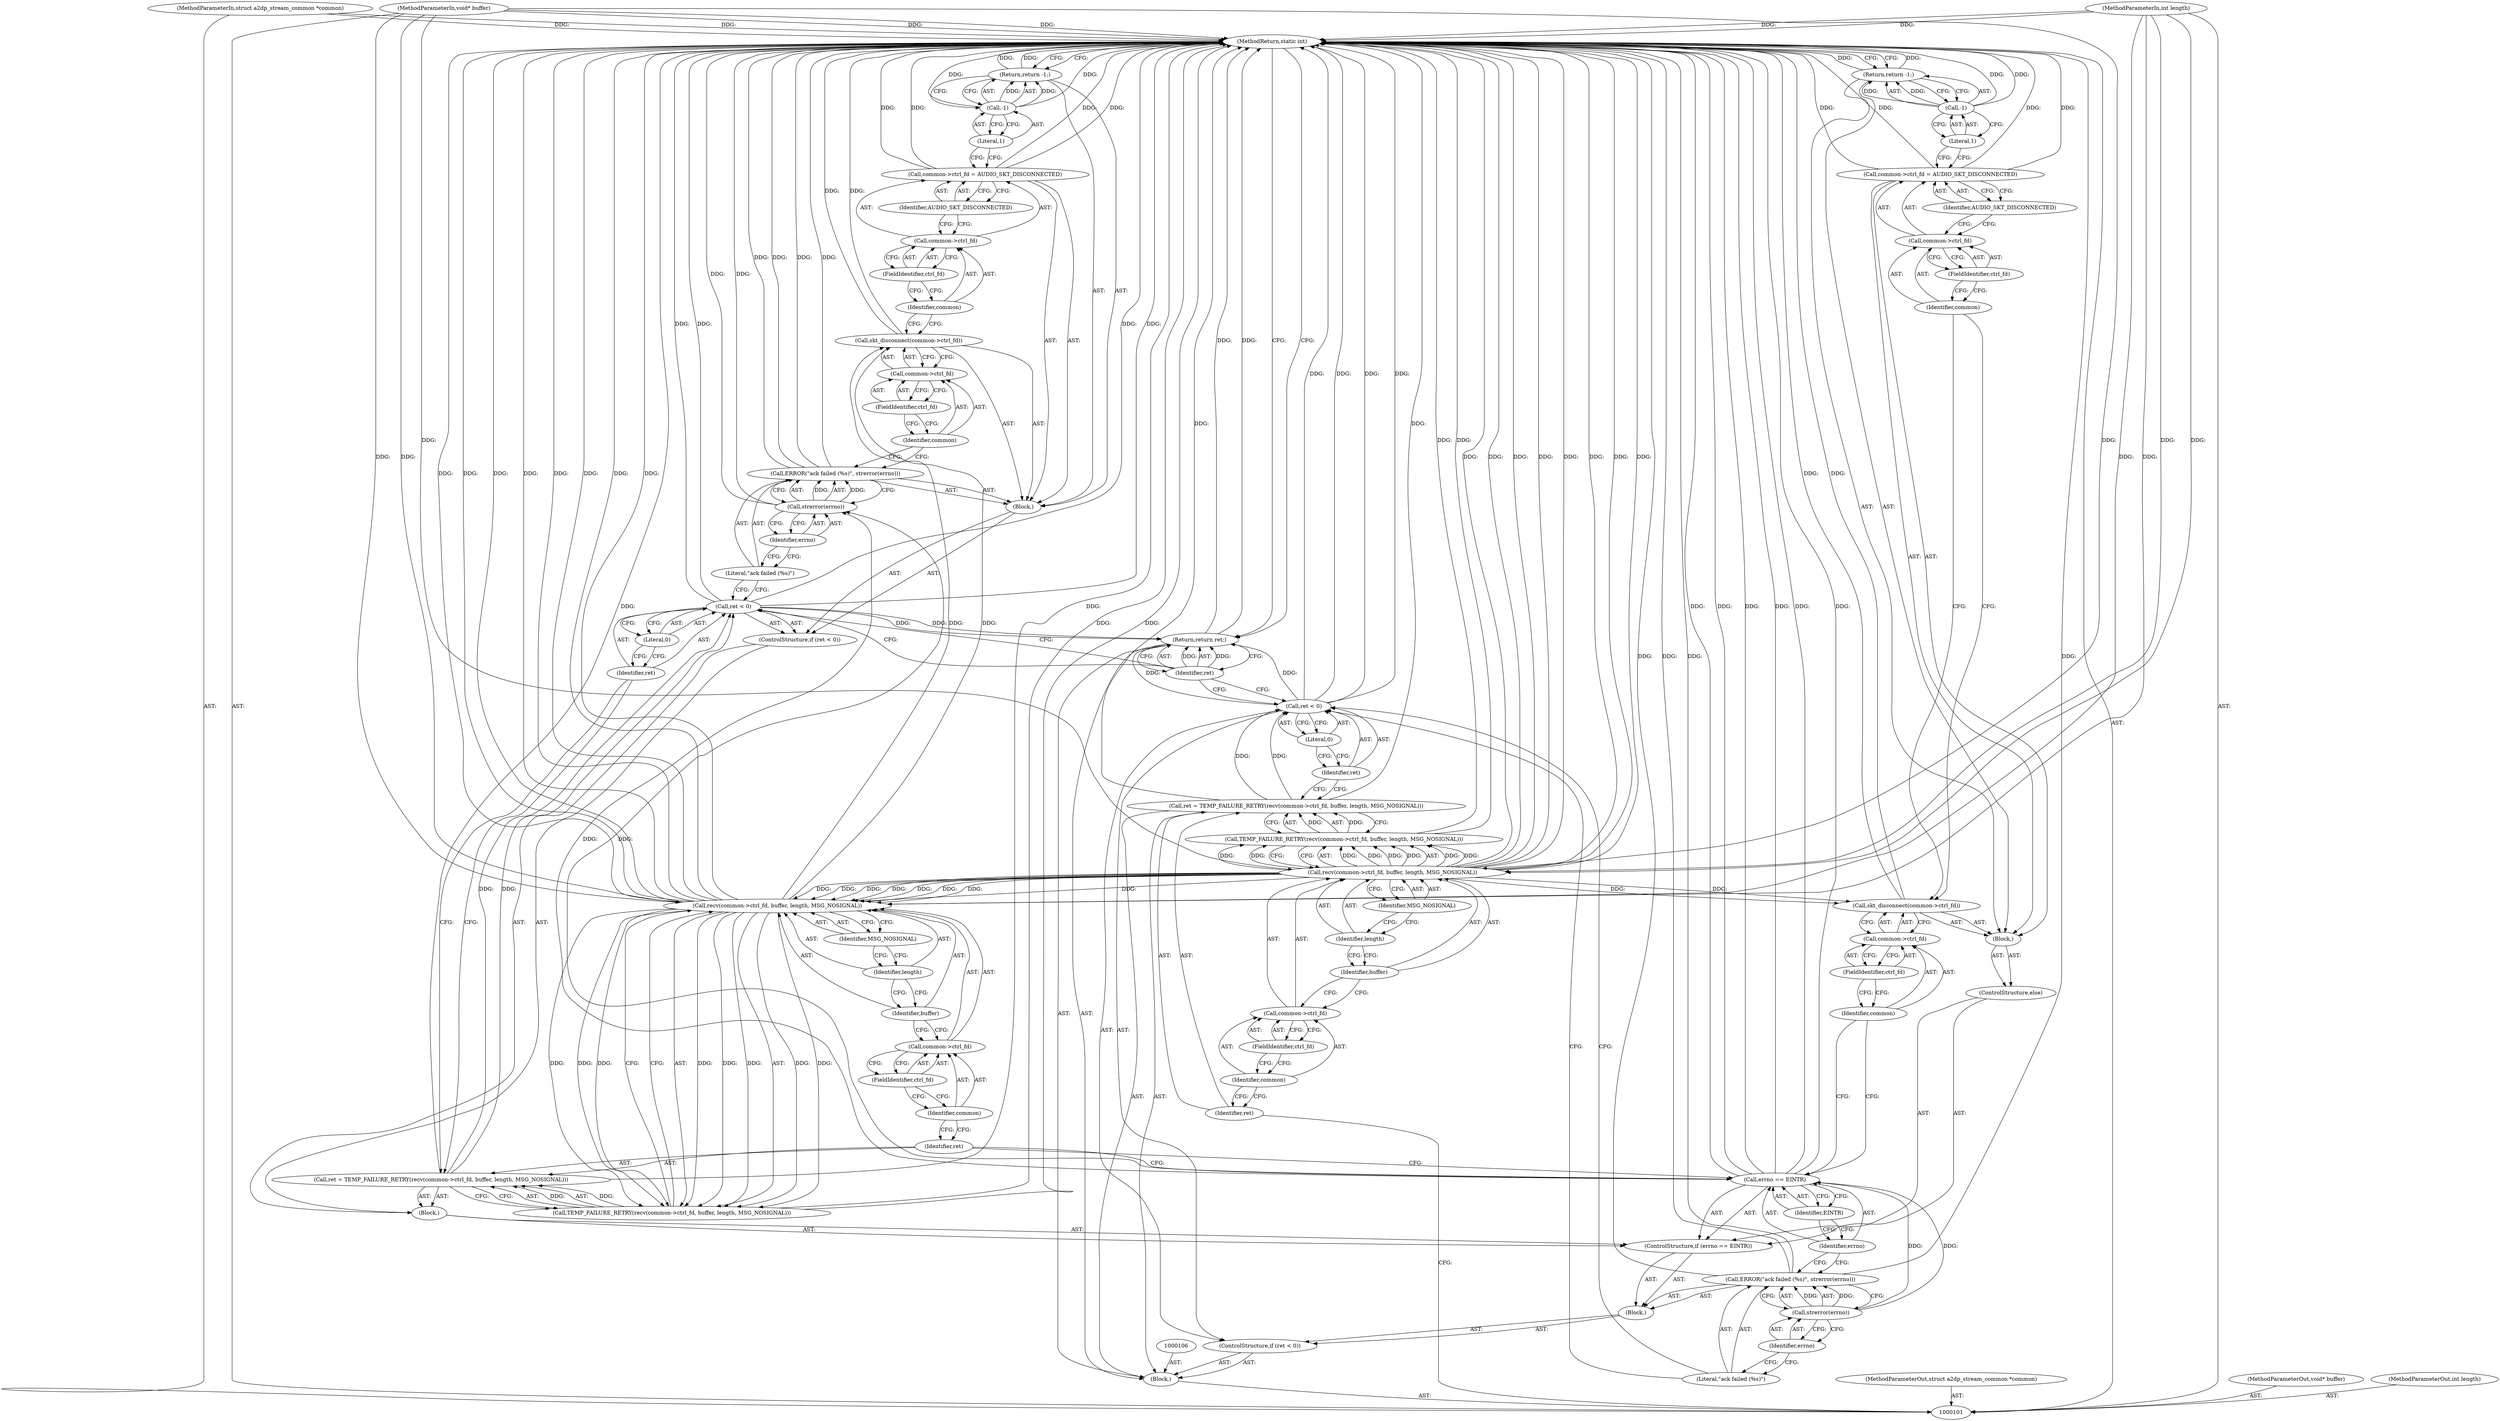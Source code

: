 digraph "0_Android_472271b153c5dc53c28beac55480a8d8434b2d5c_0" {
"1000178" [label="(MethodReturn,static int)"];
"1000102" [label="(MethodParameterIn,struct a2dp_stream_common *common)"];
"1000235" [label="(MethodParameterOut,struct a2dp_stream_common *common)"];
"1000103" [label="(MethodParameterIn,void* buffer)"];
"1000236" [label="(MethodParameterOut,void* buffer)"];
"1000104" [label="(MethodParameterIn,int length)"];
"1000237" [label="(MethodParameterOut,int length)"];
"1000131" [label="(Call,ret = TEMP_FAILURE_RETRY(recv(common->ctrl_fd, buffer, length, MSG_NOSIGNAL)))"];
"1000132" [label="(Identifier,ret)"];
"1000133" [label="(Call,TEMP_FAILURE_RETRY(recv(common->ctrl_fd, buffer, length, MSG_NOSIGNAL)))"];
"1000134" [label="(Call,recv(common->ctrl_fd, buffer, length, MSG_NOSIGNAL))"];
"1000135" [label="(Call,common->ctrl_fd)"];
"1000136" [label="(Identifier,common)"];
"1000137" [label="(FieldIdentifier,ctrl_fd)"];
"1000138" [label="(Identifier,buffer)"];
"1000139" [label="(Identifier,length)"];
"1000140" [label="(Identifier,MSG_NOSIGNAL)"];
"1000141" [label="(ControlStructure,if (ret < 0))"];
"1000142" [label="(Call,ret < 0)"];
"1000143" [label="(Identifier,ret)"];
"1000144" [label="(Literal,0)"];
"1000145" [label="(Block,)"];
"1000146" [label="(Call,ERROR(\"ack failed (%s)\", strerror(errno)))"];
"1000147" [label="(Literal,\"ack failed (%s)\")"];
"1000148" [label="(Call,strerror(errno))"];
"1000149" [label="(Identifier,errno)"];
"1000150" [label="(Call,skt_disconnect(common->ctrl_fd))"];
"1000151" [label="(Call,common->ctrl_fd)"];
"1000152" [label="(Identifier,common)"];
"1000153" [label="(FieldIdentifier,ctrl_fd)"];
"1000154" [label="(Call,common->ctrl_fd = AUDIO_SKT_DISCONNECTED)"];
"1000155" [label="(Call,common->ctrl_fd)"];
"1000156" [label="(Identifier,common)"];
"1000157" [label="(FieldIdentifier,ctrl_fd)"];
"1000158" [label="(Identifier,AUDIO_SKT_DISCONNECTED)"];
"1000159" [label="(Return,return -1;)"];
"1000160" [label="(Call,-1)"];
"1000161" [label="(Literal,1)"];
"1000162" [label="(ControlStructure,else)"];
"1000105" [label="(Block,)"];
"1000163" [label="(Block,)"];
"1000164" [label="(Call,skt_disconnect(common->ctrl_fd))"];
"1000165" [label="(Call,common->ctrl_fd)"];
"1000166" [label="(Identifier,common)"];
"1000167" [label="(FieldIdentifier,ctrl_fd)"];
"1000168" [label="(Call,common->ctrl_fd = AUDIO_SKT_DISCONNECTED)"];
"1000169" [label="(Call,common->ctrl_fd)"];
"1000170" [label="(Identifier,common)"];
"1000171" [label="(FieldIdentifier,ctrl_fd)"];
"1000172" [label="(Identifier,AUDIO_SKT_DISCONNECTED)"];
"1000173" [label="(Return,return -1;)"];
"1000174" [label="(Call,-1)"];
"1000175" [label="(Literal,1)"];
"1000176" [label="(Return,return ret;)"];
"1000177" [label="(Identifier,ret)"];
"1000109" [label="(Call,TEMP_FAILURE_RETRY(recv(common->ctrl_fd, buffer, length, MSG_NOSIGNAL)))"];
"1000110" [label="(Call,recv(common->ctrl_fd, buffer, length, MSG_NOSIGNAL))"];
"1000111" [label="(Call,common->ctrl_fd)"];
"1000112" [label="(Identifier,common)"];
"1000113" [label="(FieldIdentifier,ctrl_fd)"];
"1000114" [label="(Identifier,buffer)"];
"1000115" [label="(Identifier,length)"];
"1000116" [label="(Identifier,MSG_NOSIGNAL)"];
"1000107" [label="(Call,ret = TEMP_FAILURE_RETRY(recv(common->ctrl_fd, buffer, length, MSG_NOSIGNAL)))"];
"1000108" [label="(Identifier,ret)"];
"1000120" [label="(Literal,0)"];
"1000117" [label="(ControlStructure,if (ret < 0))"];
"1000118" [label="(Call,ret < 0)"];
"1000119" [label="(Identifier,ret)"];
"1000121" [label="(Block,)"];
"1000123" [label="(Literal,\"ack failed (%s)\")"];
"1000124" [label="(Call,strerror(errno))"];
"1000125" [label="(Identifier,errno)"];
"1000122" [label="(Call,ERROR(\"ack failed (%s)\", strerror(errno)))"];
"1000127" [label="(Call,errno == EINTR)"];
"1000128" [label="(Identifier,errno)"];
"1000129" [label="(Identifier,EINTR)"];
"1000126" [label="(ControlStructure,if (errno == EINTR))"];
"1000130" [label="(Block,)"];
"1000178" -> "1000101"  [label="AST: "];
"1000178" -> "1000159"  [label="CFG: "];
"1000178" -> "1000173"  [label="CFG: "];
"1000178" -> "1000176"  [label="CFG: "];
"1000173" -> "1000178"  [label="DDG: "];
"1000168" -> "1000178"  [label="DDG: "];
"1000168" -> "1000178"  [label="DDG: "];
"1000104" -> "1000178"  [label="DDG: "];
"1000134" -> "1000178"  [label="DDG: "];
"1000134" -> "1000178"  [label="DDG: "];
"1000134" -> "1000178"  [label="DDG: "];
"1000134" -> "1000178"  [label="DDG: "];
"1000110" -> "1000178"  [label="DDG: "];
"1000110" -> "1000178"  [label="DDG: "];
"1000110" -> "1000178"  [label="DDG: "];
"1000110" -> "1000178"  [label="DDG: "];
"1000127" -> "1000178"  [label="DDG: "];
"1000127" -> "1000178"  [label="DDG: "];
"1000127" -> "1000178"  [label="DDG: "];
"1000118" -> "1000178"  [label="DDG: "];
"1000118" -> "1000178"  [label="DDG: "];
"1000150" -> "1000178"  [label="DDG: "];
"1000146" -> "1000178"  [label="DDG: "];
"1000146" -> "1000178"  [label="DDG: "];
"1000164" -> "1000178"  [label="DDG: "];
"1000142" -> "1000178"  [label="DDG: "];
"1000142" -> "1000178"  [label="DDG: "];
"1000160" -> "1000178"  [label="DDG: "];
"1000154" -> "1000178"  [label="DDG: "];
"1000154" -> "1000178"  [label="DDG: "];
"1000133" -> "1000178"  [label="DDG: "];
"1000103" -> "1000178"  [label="DDG: "];
"1000148" -> "1000178"  [label="DDG: "];
"1000131" -> "1000178"  [label="DDG: "];
"1000102" -> "1000178"  [label="DDG: "];
"1000109" -> "1000178"  [label="DDG: "];
"1000122" -> "1000178"  [label="DDG: "];
"1000122" -> "1000178"  [label="DDG: "];
"1000174" -> "1000178"  [label="DDG: "];
"1000107" -> "1000178"  [label="DDG: "];
"1000159" -> "1000178"  [label="DDG: "];
"1000176" -> "1000178"  [label="DDG: "];
"1000102" -> "1000101"  [label="AST: "];
"1000102" -> "1000178"  [label="DDG: "];
"1000235" -> "1000101"  [label="AST: "];
"1000103" -> "1000101"  [label="AST: "];
"1000103" -> "1000178"  [label="DDG: "];
"1000103" -> "1000110"  [label="DDG: "];
"1000103" -> "1000134"  [label="DDG: "];
"1000236" -> "1000101"  [label="AST: "];
"1000104" -> "1000101"  [label="AST: "];
"1000104" -> "1000178"  [label="DDG: "];
"1000104" -> "1000110"  [label="DDG: "];
"1000104" -> "1000134"  [label="DDG: "];
"1000237" -> "1000101"  [label="AST: "];
"1000131" -> "1000130"  [label="AST: "];
"1000131" -> "1000133"  [label="CFG: "];
"1000132" -> "1000131"  [label="AST: "];
"1000133" -> "1000131"  [label="AST: "];
"1000143" -> "1000131"  [label="CFG: "];
"1000131" -> "1000178"  [label="DDG: "];
"1000133" -> "1000131"  [label="DDG: "];
"1000131" -> "1000142"  [label="DDG: "];
"1000132" -> "1000131"  [label="AST: "];
"1000132" -> "1000127"  [label="CFG: "];
"1000136" -> "1000132"  [label="CFG: "];
"1000133" -> "1000131"  [label="AST: "];
"1000133" -> "1000134"  [label="CFG: "];
"1000134" -> "1000133"  [label="AST: "];
"1000131" -> "1000133"  [label="CFG: "];
"1000133" -> "1000178"  [label="DDG: "];
"1000133" -> "1000131"  [label="DDG: "];
"1000134" -> "1000133"  [label="DDG: "];
"1000134" -> "1000133"  [label="DDG: "];
"1000134" -> "1000133"  [label="DDG: "];
"1000134" -> "1000133"  [label="DDG: "];
"1000134" -> "1000133"  [label="AST: "];
"1000134" -> "1000140"  [label="CFG: "];
"1000135" -> "1000134"  [label="AST: "];
"1000138" -> "1000134"  [label="AST: "];
"1000139" -> "1000134"  [label="AST: "];
"1000140" -> "1000134"  [label="AST: "];
"1000133" -> "1000134"  [label="CFG: "];
"1000134" -> "1000178"  [label="DDG: "];
"1000134" -> "1000178"  [label="DDG: "];
"1000134" -> "1000178"  [label="DDG: "];
"1000134" -> "1000178"  [label="DDG: "];
"1000134" -> "1000133"  [label="DDG: "];
"1000134" -> "1000133"  [label="DDG: "];
"1000134" -> "1000133"  [label="DDG: "];
"1000134" -> "1000133"  [label="DDG: "];
"1000110" -> "1000134"  [label="DDG: "];
"1000110" -> "1000134"  [label="DDG: "];
"1000110" -> "1000134"  [label="DDG: "];
"1000110" -> "1000134"  [label="DDG: "];
"1000103" -> "1000134"  [label="DDG: "];
"1000104" -> "1000134"  [label="DDG: "];
"1000134" -> "1000150"  [label="DDG: "];
"1000135" -> "1000134"  [label="AST: "];
"1000135" -> "1000137"  [label="CFG: "];
"1000136" -> "1000135"  [label="AST: "];
"1000137" -> "1000135"  [label="AST: "];
"1000138" -> "1000135"  [label="CFG: "];
"1000136" -> "1000135"  [label="AST: "];
"1000136" -> "1000132"  [label="CFG: "];
"1000137" -> "1000136"  [label="CFG: "];
"1000137" -> "1000135"  [label="AST: "];
"1000137" -> "1000136"  [label="CFG: "];
"1000135" -> "1000137"  [label="CFG: "];
"1000138" -> "1000134"  [label="AST: "];
"1000138" -> "1000135"  [label="CFG: "];
"1000139" -> "1000138"  [label="CFG: "];
"1000139" -> "1000134"  [label="AST: "];
"1000139" -> "1000138"  [label="CFG: "];
"1000140" -> "1000139"  [label="CFG: "];
"1000140" -> "1000134"  [label="AST: "];
"1000140" -> "1000139"  [label="CFG: "];
"1000134" -> "1000140"  [label="CFG: "];
"1000141" -> "1000130"  [label="AST: "];
"1000142" -> "1000141"  [label="AST: "];
"1000145" -> "1000141"  [label="AST: "];
"1000142" -> "1000141"  [label="AST: "];
"1000142" -> "1000144"  [label="CFG: "];
"1000143" -> "1000142"  [label="AST: "];
"1000144" -> "1000142"  [label="AST: "];
"1000147" -> "1000142"  [label="CFG: "];
"1000177" -> "1000142"  [label="CFG: "];
"1000142" -> "1000178"  [label="DDG: "];
"1000142" -> "1000178"  [label="DDG: "];
"1000131" -> "1000142"  [label="DDG: "];
"1000142" -> "1000176"  [label="DDG: "];
"1000143" -> "1000142"  [label="AST: "];
"1000143" -> "1000131"  [label="CFG: "];
"1000144" -> "1000143"  [label="CFG: "];
"1000144" -> "1000142"  [label="AST: "];
"1000144" -> "1000143"  [label="CFG: "];
"1000142" -> "1000144"  [label="CFG: "];
"1000145" -> "1000141"  [label="AST: "];
"1000146" -> "1000145"  [label="AST: "];
"1000150" -> "1000145"  [label="AST: "];
"1000154" -> "1000145"  [label="AST: "];
"1000159" -> "1000145"  [label="AST: "];
"1000146" -> "1000145"  [label="AST: "];
"1000146" -> "1000148"  [label="CFG: "];
"1000147" -> "1000146"  [label="AST: "];
"1000148" -> "1000146"  [label="AST: "];
"1000152" -> "1000146"  [label="CFG: "];
"1000146" -> "1000178"  [label="DDG: "];
"1000146" -> "1000178"  [label="DDG: "];
"1000148" -> "1000146"  [label="DDG: "];
"1000147" -> "1000146"  [label="AST: "];
"1000147" -> "1000142"  [label="CFG: "];
"1000149" -> "1000147"  [label="CFG: "];
"1000148" -> "1000146"  [label="AST: "];
"1000148" -> "1000149"  [label="CFG: "];
"1000149" -> "1000148"  [label="AST: "];
"1000146" -> "1000148"  [label="CFG: "];
"1000148" -> "1000178"  [label="DDG: "];
"1000148" -> "1000146"  [label="DDG: "];
"1000127" -> "1000148"  [label="DDG: "];
"1000149" -> "1000148"  [label="AST: "];
"1000149" -> "1000147"  [label="CFG: "];
"1000148" -> "1000149"  [label="CFG: "];
"1000150" -> "1000145"  [label="AST: "];
"1000150" -> "1000151"  [label="CFG: "];
"1000151" -> "1000150"  [label="AST: "];
"1000156" -> "1000150"  [label="CFG: "];
"1000150" -> "1000178"  [label="DDG: "];
"1000134" -> "1000150"  [label="DDG: "];
"1000151" -> "1000150"  [label="AST: "];
"1000151" -> "1000153"  [label="CFG: "];
"1000152" -> "1000151"  [label="AST: "];
"1000153" -> "1000151"  [label="AST: "];
"1000150" -> "1000151"  [label="CFG: "];
"1000152" -> "1000151"  [label="AST: "];
"1000152" -> "1000146"  [label="CFG: "];
"1000153" -> "1000152"  [label="CFG: "];
"1000153" -> "1000151"  [label="AST: "];
"1000153" -> "1000152"  [label="CFG: "];
"1000151" -> "1000153"  [label="CFG: "];
"1000154" -> "1000145"  [label="AST: "];
"1000154" -> "1000158"  [label="CFG: "];
"1000155" -> "1000154"  [label="AST: "];
"1000158" -> "1000154"  [label="AST: "];
"1000161" -> "1000154"  [label="CFG: "];
"1000154" -> "1000178"  [label="DDG: "];
"1000154" -> "1000178"  [label="DDG: "];
"1000155" -> "1000154"  [label="AST: "];
"1000155" -> "1000157"  [label="CFG: "];
"1000156" -> "1000155"  [label="AST: "];
"1000157" -> "1000155"  [label="AST: "];
"1000158" -> "1000155"  [label="CFG: "];
"1000156" -> "1000155"  [label="AST: "];
"1000156" -> "1000150"  [label="CFG: "];
"1000157" -> "1000156"  [label="CFG: "];
"1000157" -> "1000155"  [label="AST: "];
"1000157" -> "1000156"  [label="CFG: "];
"1000155" -> "1000157"  [label="CFG: "];
"1000158" -> "1000154"  [label="AST: "];
"1000158" -> "1000155"  [label="CFG: "];
"1000154" -> "1000158"  [label="CFG: "];
"1000159" -> "1000145"  [label="AST: "];
"1000159" -> "1000160"  [label="CFG: "];
"1000160" -> "1000159"  [label="AST: "];
"1000178" -> "1000159"  [label="CFG: "];
"1000159" -> "1000178"  [label="DDG: "];
"1000160" -> "1000159"  [label="DDG: "];
"1000160" -> "1000159"  [label="AST: "];
"1000160" -> "1000161"  [label="CFG: "];
"1000161" -> "1000160"  [label="AST: "];
"1000159" -> "1000160"  [label="CFG: "];
"1000160" -> "1000178"  [label="DDG: "];
"1000160" -> "1000159"  [label="DDG: "];
"1000161" -> "1000160"  [label="AST: "];
"1000161" -> "1000154"  [label="CFG: "];
"1000160" -> "1000161"  [label="CFG: "];
"1000162" -> "1000126"  [label="AST: "];
"1000163" -> "1000162"  [label="AST: "];
"1000105" -> "1000101"  [label="AST: "];
"1000106" -> "1000105"  [label="AST: "];
"1000107" -> "1000105"  [label="AST: "];
"1000117" -> "1000105"  [label="AST: "];
"1000176" -> "1000105"  [label="AST: "];
"1000163" -> "1000162"  [label="AST: "];
"1000164" -> "1000163"  [label="AST: "];
"1000168" -> "1000163"  [label="AST: "];
"1000173" -> "1000163"  [label="AST: "];
"1000164" -> "1000163"  [label="AST: "];
"1000164" -> "1000165"  [label="CFG: "];
"1000165" -> "1000164"  [label="AST: "];
"1000170" -> "1000164"  [label="CFG: "];
"1000164" -> "1000178"  [label="DDG: "];
"1000110" -> "1000164"  [label="DDG: "];
"1000165" -> "1000164"  [label="AST: "];
"1000165" -> "1000167"  [label="CFG: "];
"1000166" -> "1000165"  [label="AST: "];
"1000167" -> "1000165"  [label="AST: "];
"1000164" -> "1000165"  [label="CFG: "];
"1000166" -> "1000165"  [label="AST: "];
"1000166" -> "1000127"  [label="CFG: "];
"1000167" -> "1000166"  [label="CFG: "];
"1000167" -> "1000165"  [label="AST: "];
"1000167" -> "1000166"  [label="CFG: "];
"1000165" -> "1000167"  [label="CFG: "];
"1000168" -> "1000163"  [label="AST: "];
"1000168" -> "1000172"  [label="CFG: "];
"1000169" -> "1000168"  [label="AST: "];
"1000172" -> "1000168"  [label="AST: "];
"1000175" -> "1000168"  [label="CFG: "];
"1000168" -> "1000178"  [label="DDG: "];
"1000168" -> "1000178"  [label="DDG: "];
"1000169" -> "1000168"  [label="AST: "];
"1000169" -> "1000171"  [label="CFG: "];
"1000170" -> "1000169"  [label="AST: "];
"1000171" -> "1000169"  [label="AST: "];
"1000172" -> "1000169"  [label="CFG: "];
"1000170" -> "1000169"  [label="AST: "];
"1000170" -> "1000164"  [label="CFG: "];
"1000171" -> "1000170"  [label="CFG: "];
"1000171" -> "1000169"  [label="AST: "];
"1000171" -> "1000170"  [label="CFG: "];
"1000169" -> "1000171"  [label="CFG: "];
"1000172" -> "1000168"  [label="AST: "];
"1000172" -> "1000169"  [label="CFG: "];
"1000168" -> "1000172"  [label="CFG: "];
"1000173" -> "1000163"  [label="AST: "];
"1000173" -> "1000174"  [label="CFG: "];
"1000174" -> "1000173"  [label="AST: "];
"1000178" -> "1000173"  [label="CFG: "];
"1000173" -> "1000178"  [label="DDG: "];
"1000174" -> "1000173"  [label="DDG: "];
"1000174" -> "1000173"  [label="AST: "];
"1000174" -> "1000175"  [label="CFG: "];
"1000175" -> "1000174"  [label="AST: "];
"1000173" -> "1000174"  [label="CFG: "];
"1000174" -> "1000178"  [label="DDG: "];
"1000174" -> "1000173"  [label="DDG: "];
"1000175" -> "1000174"  [label="AST: "];
"1000175" -> "1000168"  [label="CFG: "];
"1000174" -> "1000175"  [label="CFG: "];
"1000176" -> "1000105"  [label="AST: "];
"1000176" -> "1000177"  [label="CFG: "];
"1000177" -> "1000176"  [label="AST: "];
"1000178" -> "1000176"  [label="CFG: "];
"1000176" -> "1000178"  [label="DDG: "];
"1000177" -> "1000176"  [label="DDG: "];
"1000142" -> "1000176"  [label="DDG: "];
"1000118" -> "1000176"  [label="DDG: "];
"1000177" -> "1000176"  [label="AST: "];
"1000177" -> "1000142"  [label="CFG: "];
"1000177" -> "1000118"  [label="CFG: "];
"1000176" -> "1000177"  [label="CFG: "];
"1000177" -> "1000176"  [label="DDG: "];
"1000109" -> "1000107"  [label="AST: "];
"1000109" -> "1000110"  [label="CFG: "];
"1000110" -> "1000109"  [label="AST: "];
"1000107" -> "1000109"  [label="CFG: "];
"1000109" -> "1000178"  [label="DDG: "];
"1000109" -> "1000107"  [label="DDG: "];
"1000110" -> "1000109"  [label="DDG: "];
"1000110" -> "1000109"  [label="DDG: "];
"1000110" -> "1000109"  [label="DDG: "];
"1000110" -> "1000109"  [label="DDG: "];
"1000110" -> "1000109"  [label="AST: "];
"1000110" -> "1000116"  [label="CFG: "];
"1000111" -> "1000110"  [label="AST: "];
"1000114" -> "1000110"  [label="AST: "];
"1000115" -> "1000110"  [label="AST: "];
"1000116" -> "1000110"  [label="AST: "];
"1000109" -> "1000110"  [label="CFG: "];
"1000110" -> "1000178"  [label="DDG: "];
"1000110" -> "1000178"  [label="DDG: "];
"1000110" -> "1000178"  [label="DDG: "];
"1000110" -> "1000178"  [label="DDG: "];
"1000110" -> "1000109"  [label="DDG: "];
"1000110" -> "1000109"  [label="DDG: "];
"1000110" -> "1000109"  [label="DDG: "];
"1000110" -> "1000109"  [label="DDG: "];
"1000103" -> "1000110"  [label="DDG: "];
"1000104" -> "1000110"  [label="DDG: "];
"1000110" -> "1000134"  [label="DDG: "];
"1000110" -> "1000134"  [label="DDG: "];
"1000110" -> "1000134"  [label="DDG: "];
"1000110" -> "1000134"  [label="DDG: "];
"1000110" -> "1000164"  [label="DDG: "];
"1000111" -> "1000110"  [label="AST: "];
"1000111" -> "1000113"  [label="CFG: "];
"1000112" -> "1000111"  [label="AST: "];
"1000113" -> "1000111"  [label="AST: "];
"1000114" -> "1000111"  [label="CFG: "];
"1000112" -> "1000111"  [label="AST: "];
"1000112" -> "1000108"  [label="CFG: "];
"1000113" -> "1000112"  [label="CFG: "];
"1000113" -> "1000111"  [label="AST: "];
"1000113" -> "1000112"  [label="CFG: "];
"1000111" -> "1000113"  [label="CFG: "];
"1000114" -> "1000110"  [label="AST: "];
"1000114" -> "1000111"  [label="CFG: "];
"1000115" -> "1000114"  [label="CFG: "];
"1000115" -> "1000110"  [label="AST: "];
"1000115" -> "1000114"  [label="CFG: "];
"1000116" -> "1000115"  [label="CFG: "];
"1000116" -> "1000110"  [label="AST: "];
"1000116" -> "1000115"  [label="CFG: "];
"1000110" -> "1000116"  [label="CFG: "];
"1000107" -> "1000105"  [label="AST: "];
"1000107" -> "1000109"  [label="CFG: "];
"1000108" -> "1000107"  [label="AST: "];
"1000109" -> "1000107"  [label="AST: "];
"1000119" -> "1000107"  [label="CFG: "];
"1000107" -> "1000178"  [label="DDG: "];
"1000109" -> "1000107"  [label="DDG: "];
"1000107" -> "1000118"  [label="DDG: "];
"1000108" -> "1000107"  [label="AST: "];
"1000108" -> "1000101"  [label="CFG: "];
"1000112" -> "1000108"  [label="CFG: "];
"1000120" -> "1000118"  [label="AST: "];
"1000120" -> "1000119"  [label="CFG: "];
"1000118" -> "1000120"  [label="CFG: "];
"1000117" -> "1000105"  [label="AST: "];
"1000118" -> "1000117"  [label="AST: "];
"1000121" -> "1000117"  [label="AST: "];
"1000118" -> "1000117"  [label="AST: "];
"1000118" -> "1000120"  [label="CFG: "];
"1000119" -> "1000118"  [label="AST: "];
"1000120" -> "1000118"  [label="AST: "];
"1000123" -> "1000118"  [label="CFG: "];
"1000177" -> "1000118"  [label="CFG: "];
"1000118" -> "1000178"  [label="DDG: "];
"1000118" -> "1000178"  [label="DDG: "];
"1000107" -> "1000118"  [label="DDG: "];
"1000118" -> "1000176"  [label="DDG: "];
"1000119" -> "1000118"  [label="AST: "];
"1000119" -> "1000107"  [label="CFG: "];
"1000120" -> "1000119"  [label="CFG: "];
"1000121" -> "1000117"  [label="AST: "];
"1000122" -> "1000121"  [label="AST: "];
"1000126" -> "1000121"  [label="AST: "];
"1000123" -> "1000122"  [label="AST: "];
"1000123" -> "1000118"  [label="CFG: "];
"1000125" -> "1000123"  [label="CFG: "];
"1000124" -> "1000122"  [label="AST: "];
"1000124" -> "1000125"  [label="CFG: "];
"1000125" -> "1000124"  [label="AST: "];
"1000122" -> "1000124"  [label="CFG: "];
"1000124" -> "1000122"  [label="DDG: "];
"1000124" -> "1000127"  [label="DDG: "];
"1000125" -> "1000124"  [label="AST: "];
"1000125" -> "1000123"  [label="CFG: "];
"1000124" -> "1000125"  [label="CFG: "];
"1000122" -> "1000121"  [label="AST: "];
"1000122" -> "1000124"  [label="CFG: "];
"1000123" -> "1000122"  [label="AST: "];
"1000124" -> "1000122"  [label="AST: "];
"1000128" -> "1000122"  [label="CFG: "];
"1000122" -> "1000178"  [label="DDG: "];
"1000122" -> "1000178"  [label="DDG: "];
"1000124" -> "1000122"  [label="DDG: "];
"1000127" -> "1000126"  [label="AST: "];
"1000127" -> "1000129"  [label="CFG: "];
"1000128" -> "1000127"  [label="AST: "];
"1000129" -> "1000127"  [label="AST: "];
"1000132" -> "1000127"  [label="CFG: "];
"1000166" -> "1000127"  [label="CFG: "];
"1000127" -> "1000178"  [label="DDG: "];
"1000127" -> "1000178"  [label="DDG: "];
"1000127" -> "1000178"  [label="DDG: "];
"1000124" -> "1000127"  [label="DDG: "];
"1000127" -> "1000148"  [label="DDG: "];
"1000128" -> "1000127"  [label="AST: "];
"1000128" -> "1000122"  [label="CFG: "];
"1000129" -> "1000128"  [label="CFG: "];
"1000129" -> "1000127"  [label="AST: "];
"1000129" -> "1000128"  [label="CFG: "];
"1000127" -> "1000129"  [label="CFG: "];
"1000126" -> "1000121"  [label="AST: "];
"1000127" -> "1000126"  [label="AST: "];
"1000130" -> "1000126"  [label="AST: "];
"1000162" -> "1000126"  [label="AST: "];
"1000130" -> "1000126"  [label="AST: "];
"1000131" -> "1000130"  [label="AST: "];
"1000141" -> "1000130"  [label="AST: "];
}
